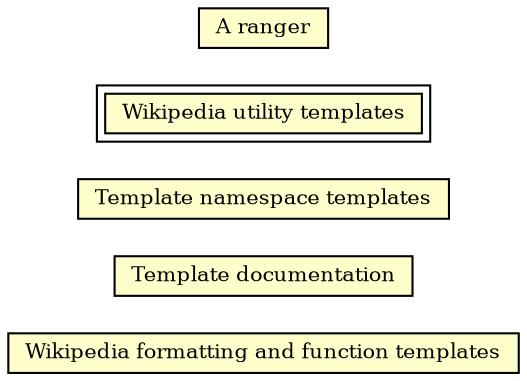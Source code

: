 digraph a {
size="8,20";
rankdir=LR;
node [height=0 style="filled", shape="box", font="Helvetica-Bold", fontsize="10", color="#00000"];
"Wikipedia_formatting_and_function_templates" [URL="http://smw.learning-socle.org/index.php/Cat%C3%A9gorie:Wikipedia_formatting_and_function_templates",peripheries=1,label="Wikipedia formatting and function templates",fillcolor="#FFFFCC"];
"Template_documentation" [URL="http://smw.learning-socle.org/index.php/Cat%C3%A9gorie:Template_documentation",peripheries=1,label="Template documentation",fillcolor="#FFFFCC"];
"Template_namespace_templates" [URL="http://smw.learning-socle.org/index.php/Cat%C3%A9gorie:Template_namespace_templates",peripheries=1,label="Template namespace templates",fillcolor="#FFFFCC"];
"Wikipedia_utility_templates" [URL="http://smw.learning-socle.org/index.php/Cat%C3%A9gorie:Wikipedia_utility_templates",peripheries=2,label="Wikipedia utility templates",fillcolor="#FFFFCC"];
"A_ranger" [URL="http://smw.learning-socle.org/index.php/Cat%C3%A9gorie:A_ranger",peripheries=1,label="A ranger",fillcolor="#FFFFCC"];
}
